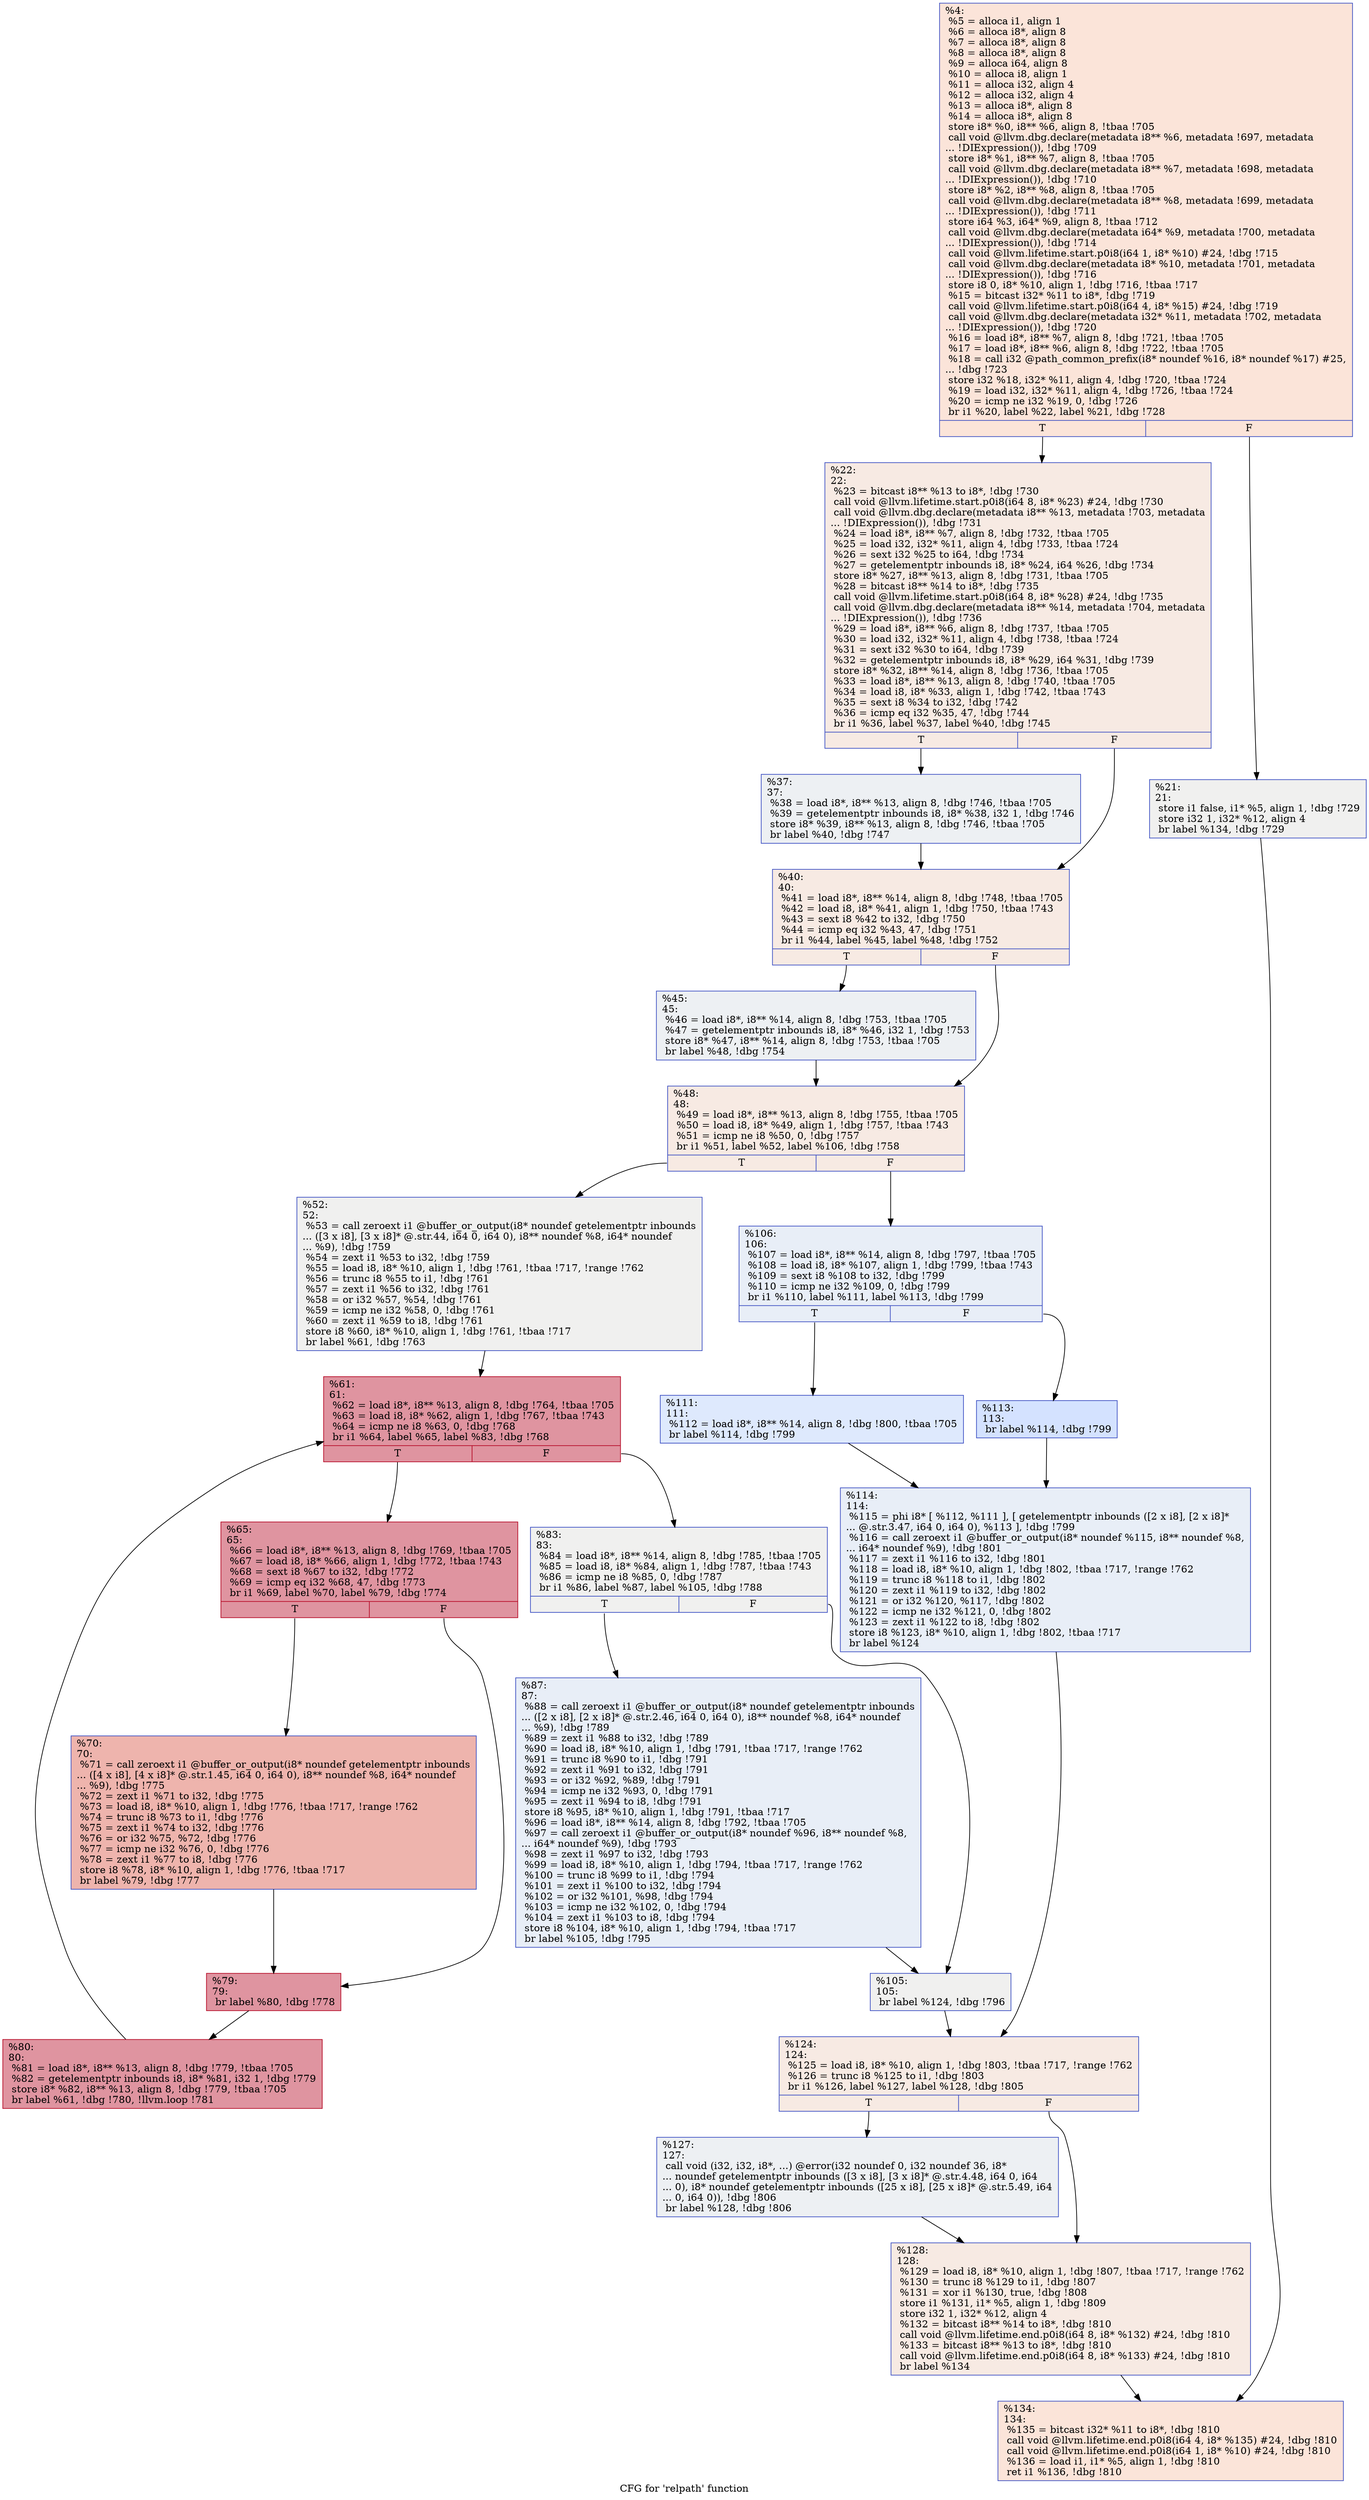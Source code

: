 digraph "CFG for 'relpath' function" {
	label="CFG for 'relpath' function";

	Node0x9491b0 [shape=record,color="#3d50c3ff", style=filled, fillcolor="#f5c1a970",label="{%4:\l  %5 = alloca i1, align 1\l  %6 = alloca i8*, align 8\l  %7 = alloca i8*, align 8\l  %8 = alloca i8*, align 8\l  %9 = alloca i64, align 8\l  %10 = alloca i8, align 1\l  %11 = alloca i32, align 4\l  %12 = alloca i32, align 4\l  %13 = alloca i8*, align 8\l  %14 = alloca i8*, align 8\l  store i8* %0, i8** %6, align 8, !tbaa !705\l  call void @llvm.dbg.declare(metadata i8** %6, metadata !697, metadata\l... !DIExpression()), !dbg !709\l  store i8* %1, i8** %7, align 8, !tbaa !705\l  call void @llvm.dbg.declare(metadata i8** %7, metadata !698, metadata\l... !DIExpression()), !dbg !710\l  store i8* %2, i8** %8, align 8, !tbaa !705\l  call void @llvm.dbg.declare(metadata i8** %8, metadata !699, metadata\l... !DIExpression()), !dbg !711\l  store i64 %3, i64* %9, align 8, !tbaa !712\l  call void @llvm.dbg.declare(metadata i64* %9, metadata !700, metadata\l... !DIExpression()), !dbg !714\l  call void @llvm.lifetime.start.p0i8(i64 1, i8* %10) #24, !dbg !715\l  call void @llvm.dbg.declare(metadata i8* %10, metadata !701, metadata\l... !DIExpression()), !dbg !716\l  store i8 0, i8* %10, align 1, !dbg !716, !tbaa !717\l  %15 = bitcast i32* %11 to i8*, !dbg !719\l  call void @llvm.lifetime.start.p0i8(i64 4, i8* %15) #24, !dbg !719\l  call void @llvm.dbg.declare(metadata i32* %11, metadata !702, metadata\l... !DIExpression()), !dbg !720\l  %16 = load i8*, i8** %7, align 8, !dbg !721, !tbaa !705\l  %17 = load i8*, i8** %6, align 8, !dbg !722, !tbaa !705\l  %18 = call i32 @path_common_prefix(i8* noundef %16, i8* noundef %17) #25,\l... !dbg !723\l  store i32 %18, i32* %11, align 4, !dbg !720, !tbaa !724\l  %19 = load i32, i32* %11, align 4, !dbg !726, !tbaa !724\l  %20 = icmp ne i32 %19, 0, !dbg !726\l  br i1 %20, label %22, label %21, !dbg !728\l|{<s0>T|<s1>F}}"];
	Node0x9491b0:s0 -> Node0x94c4d0;
	Node0x9491b0:s1 -> Node0x94c480;
	Node0x94c480 [shape=record,color="#3d50c3ff", style=filled, fillcolor="#dedcdb70",label="{%21:\l21:                                               \l  store i1 false, i1* %5, align 1, !dbg !729\l  store i32 1, i32* %12, align 4\l  br label %134, !dbg !729\l}"];
	Node0x94c480 -> Node0x94cb60;
	Node0x94c4d0 [shape=record,color="#3d50c3ff", style=filled, fillcolor="#eed0c070",label="{%22:\l22:                                               \l  %23 = bitcast i8** %13 to i8*, !dbg !730\l  call void @llvm.lifetime.start.p0i8(i64 8, i8* %23) #24, !dbg !730\l  call void @llvm.dbg.declare(metadata i8** %13, metadata !703, metadata\l... !DIExpression()), !dbg !731\l  %24 = load i8*, i8** %7, align 8, !dbg !732, !tbaa !705\l  %25 = load i32, i32* %11, align 4, !dbg !733, !tbaa !724\l  %26 = sext i32 %25 to i64, !dbg !734\l  %27 = getelementptr inbounds i8, i8* %24, i64 %26, !dbg !734\l  store i8* %27, i8** %13, align 8, !dbg !731, !tbaa !705\l  %28 = bitcast i8** %14 to i8*, !dbg !735\l  call void @llvm.lifetime.start.p0i8(i64 8, i8* %28) #24, !dbg !735\l  call void @llvm.dbg.declare(metadata i8** %14, metadata !704, metadata\l... !DIExpression()), !dbg !736\l  %29 = load i8*, i8** %6, align 8, !dbg !737, !tbaa !705\l  %30 = load i32, i32* %11, align 4, !dbg !738, !tbaa !724\l  %31 = sext i32 %30 to i64, !dbg !739\l  %32 = getelementptr inbounds i8, i8* %29, i64 %31, !dbg !739\l  store i8* %32, i8** %14, align 8, !dbg !736, !tbaa !705\l  %33 = load i8*, i8** %13, align 8, !dbg !740, !tbaa !705\l  %34 = load i8, i8* %33, align 1, !dbg !742, !tbaa !743\l  %35 = sext i8 %34 to i32, !dbg !742\l  %36 = icmp eq i32 %35, 47, !dbg !744\l  br i1 %36, label %37, label %40, !dbg !745\l|{<s0>T|<s1>F}}"];
	Node0x94c4d0:s0 -> Node0x94c520;
	Node0x94c4d0:s1 -> Node0x94c570;
	Node0x94c520 [shape=record,color="#3d50c3ff", style=filled, fillcolor="#d6dce470",label="{%37:\l37:                                               \l  %38 = load i8*, i8** %13, align 8, !dbg !746, !tbaa !705\l  %39 = getelementptr inbounds i8, i8* %38, i32 1, !dbg !746\l  store i8* %39, i8** %13, align 8, !dbg !746, !tbaa !705\l  br label %40, !dbg !747\l}"];
	Node0x94c520 -> Node0x94c570;
	Node0x94c570 [shape=record,color="#3d50c3ff", style=filled, fillcolor="#eed0c070",label="{%40:\l40:                                               \l  %41 = load i8*, i8** %14, align 8, !dbg !748, !tbaa !705\l  %42 = load i8, i8* %41, align 1, !dbg !750, !tbaa !743\l  %43 = sext i8 %42 to i32, !dbg !750\l  %44 = icmp eq i32 %43, 47, !dbg !751\l  br i1 %44, label %45, label %48, !dbg !752\l|{<s0>T|<s1>F}}"];
	Node0x94c570:s0 -> Node0x94c5c0;
	Node0x94c570:s1 -> Node0x94c610;
	Node0x94c5c0 [shape=record,color="#3d50c3ff", style=filled, fillcolor="#d6dce470",label="{%45:\l45:                                               \l  %46 = load i8*, i8** %14, align 8, !dbg !753, !tbaa !705\l  %47 = getelementptr inbounds i8, i8* %46, i32 1, !dbg !753\l  store i8* %47, i8** %14, align 8, !dbg !753, !tbaa !705\l  br label %48, !dbg !754\l}"];
	Node0x94c5c0 -> Node0x94c610;
	Node0x94c610 [shape=record,color="#3d50c3ff", style=filled, fillcolor="#eed0c070",label="{%48:\l48:                                               \l  %49 = load i8*, i8** %13, align 8, !dbg !755, !tbaa !705\l  %50 = load i8, i8* %49, align 1, !dbg !757, !tbaa !743\l  %51 = icmp ne i8 %50, 0, !dbg !757\l  br i1 %51, label %52, label %106, !dbg !758\l|{<s0>T|<s1>F}}"];
	Node0x94c610:s0 -> Node0x94c660;
	Node0x94c610:s1 -> Node0x94c930;
	Node0x94c660 [shape=record,color="#3d50c3ff", style=filled, fillcolor="#dedcdb70",label="{%52:\l52:                                               \l  %53 = call zeroext i1 @buffer_or_output(i8* noundef getelementptr inbounds\l... ([3 x i8], [3 x i8]* @.str.44, i64 0, i64 0), i8** noundef %8, i64* noundef\l... %9), !dbg !759\l  %54 = zext i1 %53 to i32, !dbg !759\l  %55 = load i8, i8* %10, align 1, !dbg !761, !tbaa !717, !range !762\l  %56 = trunc i8 %55 to i1, !dbg !761\l  %57 = zext i1 %56 to i32, !dbg !761\l  %58 = or i32 %57, %54, !dbg !761\l  %59 = icmp ne i32 %58, 0, !dbg !761\l  %60 = zext i1 %59 to i8, !dbg !761\l  store i8 %60, i8* %10, align 1, !dbg !761, !tbaa !717\l  br label %61, !dbg !763\l}"];
	Node0x94c660 -> Node0x94c6b0;
	Node0x94c6b0 [shape=record,color="#b70d28ff", style=filled, fillcolor="#b70d2870",label="{%61:\l61:                                               \l  %62 = load i8*, i8** %13, align 8, !dbg !764, !tbaa !705\l  %63 = load i8, i8* %62, align 1, !dbg !767, !tbaa !743\l  %64 = icmp ne i8 %63, 0, !dbg !768\l  br i1 %64, label %65, label %83, !dbg !768\l|{<s0>T|<s1>F}}"];
	Node0x94c6b0:s0 -> Node0x94c700;
	Node0x94c6b0:s1 -> Node0x94c840;
	Node0x94c700 [shape=record,color="#b70d28ff", style=filled, fillcolor="#b70d2870",label="{%65:\l65:                                               \l  %66 = load i8*, i8** %13, align 8, !dbg !769, !tbaa !705\l  %67 = load i8, i8* %66, align 1, !dbg !772, !tbaa !743\l  %68 = sext i8 %67 to i32, !dbg !772\l  %69 = icmp eq i32 %68, 47, !dbg !773\l  br i1 %69, label %70, label %79, !dbg !774\l|{<s0>T|<s1>F}}"];
	Node0x94c700:s0 -> Node0x94c750;
	Node0x94c700:s1 -> Node0x94c7a0;
	Node0x94c750 [shape=record,color="#3d50c3ff", style=filled, fillcolor="#d8564670",label="{%70:\l70:                                               \l  %71 = call zeroext i1 @buffer_or_output(i8* noundef getelementptr inbounds\l... ([4 x i8], [4 x i8]* @.str.1.45, i64 0, i64 0), i8** noundef %8, i64* noundef\l... %9), !dbg !775\l  %72 = zext i1 %71 to i32, !dbg !775\l  %73 = load i8, i8* %10, align 1, !dbg !776, !tbaa !717, !range !762\l  %74 = trunc i8 %73 to i1, !dbg !776\l  %75 = zext i1 %74 to i32, !dbg !776\l  %76 = or i32 %75, %72, !dbg !776\l  %77 = icmp ne i32 %76, 0, !dbg !776\l  %78 = zext i1 %77 to i8, !dbg !776\l  store i8 %78, i8* %10, align 1, !dbg !776, !tbaa !717\l  br label %79, !dbg !777\l}"];
	Node0x94c750 -> Node0x94c7a0;
	Node0x94c7a0 [shape=record,color="#b70d28ff", style=filled, fillcolor="#b70d2870",label="{%79:\l79:                                               \l  br label %80, !dbg !778\l}"];
	Node0x94c7a0 -> Node0x94c7f0;
	Node0x94c7f0 [shape=record,color="#b70d28ff", style=filled, fillcolor="#b70d2870",label="{%80:\l80:                                               \l  %81 = load i8*, i8** %13, align 8, !dbg !779, !tbaa !705\l  %82 = getelementptr inbounds i8, i8* %81, i32 1, !dbg !779\l  store i8* %82, i8** %13, align 8, !dbg !779, !tbaa !705\l  br label %61, !dbg !780, !llvm.loop !781\l}"];
	Node0x94c7f0 -> Node0x94c6b0;
	Node0x94c840 [shape=record,color="#3d50c3ff", style=filled, fillcolor="#dedcdb70",label="{%83:\l83:                                               \l  %84 = load i8*, i8** %14, align 8, !dbg !785, !tbaa !705\l  %85 = load i8, i8* %84, align 1, !dbg !787, !tbaa !743\l  %86 = icmp ne i8 %85, 0, !dbg !787\l  br i1 %86, label %87, label %105, !dbg !788\l|{<s0>T|<s1>F}}"];
	Node0x94c840:s0 -> Node0x94c890;
	Node0x94c840:s1 -> Node0x94c8e0;
	Node0x94c890 [shape=record,color="#3d50c3ff", style=filled, fillcolor="#cbd8ee70",label="{%87:\l87:                                               \l  %88 = call zeroext i1 @buffer_or_output(i8* noundef getelementptr inbounds\l... ([2 x i8], [2 x i8]* @.str.2.46, i64 0, i64 0), i8** noundef %8, i64* noundef\l... %9), !dbg !789\l  %89 = zext i1 %88 to i32, !dbg !789\l  %90 = load i8, i8* %10, align 1, !dbg !791, !tbaa !717, !range !762\l  %91 = trunc i8 %90 to i1, !dbg !791\l  %92 = zext i1 %91 to i32, !dbg !791\l  %93 = or i32 %92, %89, !dbg !791\l  %94 = icmp ne i32 %93, 0, !dbg !791\l  %95 = zext i1 %94 to i8, !dbg !791\l  store i8 %95, i8* %10, align 1, !dbg !791, !tbaa !717\l  %96 = load i8*, i8** %14, align 8, !dbg !792, !tbaa !705\l  %97 = call zeroext i1 @buffer_or_output(i8* noundef %96, i8** noundef %8,\l... i64* noundef %9), !dbg !793\l  %98 = zext i1 %97 to i32, !dbg !793\l  %99 = load i8, i8* %10, align 1, !dbg !794, !tbaa !717, !range !762\l  %100 = trunc i8 %99 to i1, !dbg !794\l  %101 = zext i1 %100 to i32, !dbg !794\l  %102 = or i32 %101, %98, !dbg !794\l  %103 = icmp ne i32 %102, 0, !dbg !794\l  %104 = zext i1 %103 to i8, !dbg !794\l  store i8 %104, i8* %10, align 1, !dbg !794, !tbaa !717\l  br label %105, !dbg !795\l}"];
	Node0x94c890 -> Node0x94c8e0;
	Node0x94c8e0 [shape=record,color="#3d50c3ff", style=filled, fillcolor="#dedcdb70",label="{%105:\l105:                                              \l  br label %124, !dbg !796\l}"];
	Node0x94c8e0 -> Node0x94ca70;
	Node0x94c930 [shape=record,color="#3d50c3ff", style=filled, fillcolor="#cbd8ee70",label="{%106:\l106:                                              \l  %107 = load i8*, i8** %14, align 8, !dbg !797, !tbaa !705\l  %108 = load i8, i8* %107, align 1, !dbg !799, !tbaa !743\l  %109 = sext i8 %108 to i32, !dbg !799\l  %110 = icmp ne i32 %109, 0, !dbg !799\l  br i1 %110, label %111, label %113, !dbg !799\l|{<s0>T|<s1>F}}"];
	Node0x94c930:s0 -> Node0x94c980;
	Node0x94c930:s1 -> Node0x94c9d0;
	Node0x94c980 [shape=record,color="#3d50c3ff", style=filled, fillcolor="#b5cdfa70",label="{%111:\l111:                                              \l  %112 = load i8*, i8** %14, align 8, !dbg !800, !tbaa !705\l  br label %114, !dbg !799\l}"];
	Node0x94c980 -> Node0x94ca20;
	Node0x94c9d0 [shape=record,color="#3d50c3ff", style=filled, fillcolor="#9ebeff70",label="{%113:\l113:                                              \l  br label %114, !dbg !799\l}"];
	Node0x94c9d0 -> Node0x94ca20;
	Node0x94ca20 [shape=record,color="#3d50c3ff", style=filled, fillcolor="#cbd8ee70",label="{%114:\l114:                                              \l  %115 = phi i8* [ %112, %111 ], [ getelementptr inbounds ([2 x i8], [2 x i8]*\l... @.str.3.47, i64 0, i64 0), %113 ], !dbg !799\l  %116 = call zeroext i1 @buffer_or_output(i8* noundef %115, i8** noundef %8,\l... i64* noundef %9), !dbg !801\l  %117 = zext i1 %116 to i32, !dbg !801\l  %118 = load i8, i8* %10, align 1, !dbg !802, !tbaa !717, !range !762\l  %119 = trunc i8 %118 to i1, !dbg !802\l  %120 = zext i1 %119 to i32, !dbg !802\l  %121 = or i32 %120, %117, !dbg !802\l  %122 = icmp ne i32 %121, 0, !dbg !802\l  %123 = zext i1 %122 to i8, !dbg !802\l  store i8 %123, i8* %10, align 1, !dbg !802, !tbaa !717\l  br label %124\l}"];
	Node0x94ca20 -> Node0x94ca70;
	Node0x94ca70 [shape=record,color="#3d50c3ff", style=filled, fillcolor="#eed0c070",label="{%124:\l124:                                              \l  %125 = load i8, i8* %10, align 1, !dbg !803, !tbaa !717, !range !762\l  %126 = trunc i8 %125 to i1, !dbg !803\l  br i1 %126, label %127, label %128, !dbg !805\l|{<s0>T|<s1>F}}"];
	Node0x94ca70:s0 -> Node0x94cac0;
	Node0x94ca70:s1 -> Node0x94cb10;
	Node0x94cac0 [shape=record,color="#3d50c3ff", style=filled, fillcolor="#d6dce470",label="{%127:\l127:                                              \l  call void (i32, i32, i8*, ...) @error(i32 noundef 0, i32 noundef 36, i8*\l... noundef getelementptr inbounds ([3 x i8], [3 x i8]* @.str.4.48, i64 0, i64\l... 0), i8* noundef getelementptr inbounds ([25 x i8], [25 x i8]* @.str.5.49, i64\l... 0, i64 0)), !dbg !806\l  br label %128, !dbg !806\l}"];
	Node0x94cac0 -> Node0x94cb10;
	Node0x94cb10 [shape=record,color="#3d50c3ff", style=filled, fillcolor="#eed0c070",label="{%128:\l128:                                              \l  %129 = load i8, i8* %10, align 1, !dbg !807, !tbaa !717, !range !762\l  %130 = trunc i8 %129 to i1, !dbg !807\l  %131 = xor i1 %130, true, !dbg !808\l  store i1 %131, i1* %5, align 1, !dbg !809\l  store i32 1, i32* %12, align 4\l  %132 = bitcast i8** %14 to i8*, !dbg !810\l  call void @llvm.lifetime.end.p0i8(i64 8, i8* %132) #24, !dbg !810\l  %133 = bitcast i8** %13 to i8*, !dbg !810\l  call void @llvm.lifetime.end.p0i8(i64 8, i8* %133) #24, !dbg !810\l  br label %134\l}"];
	Node0x94cb10 -> Node0x94cb60;
	Node0x94cb60 [shape=record,color="#3d50c3ff", style=filled, fillcolor="#f5c1a970",label="{%134:\l134:                                              \l  %135 = bitcast i32* %11 to i8*, !dbg !810\l  call void @llvm.lifetime.end.p0i8(i64 4, i8* %135) #24, !dbg !810\l  call void @llvm.lifetime.end.p0i8(i64 1, i8* %10) #24, !dbg !810\l  %136 = load i1, i1* %5, align 1, !dbg !810\l  ret i1 %136, !dbg !810\l}"];
}
